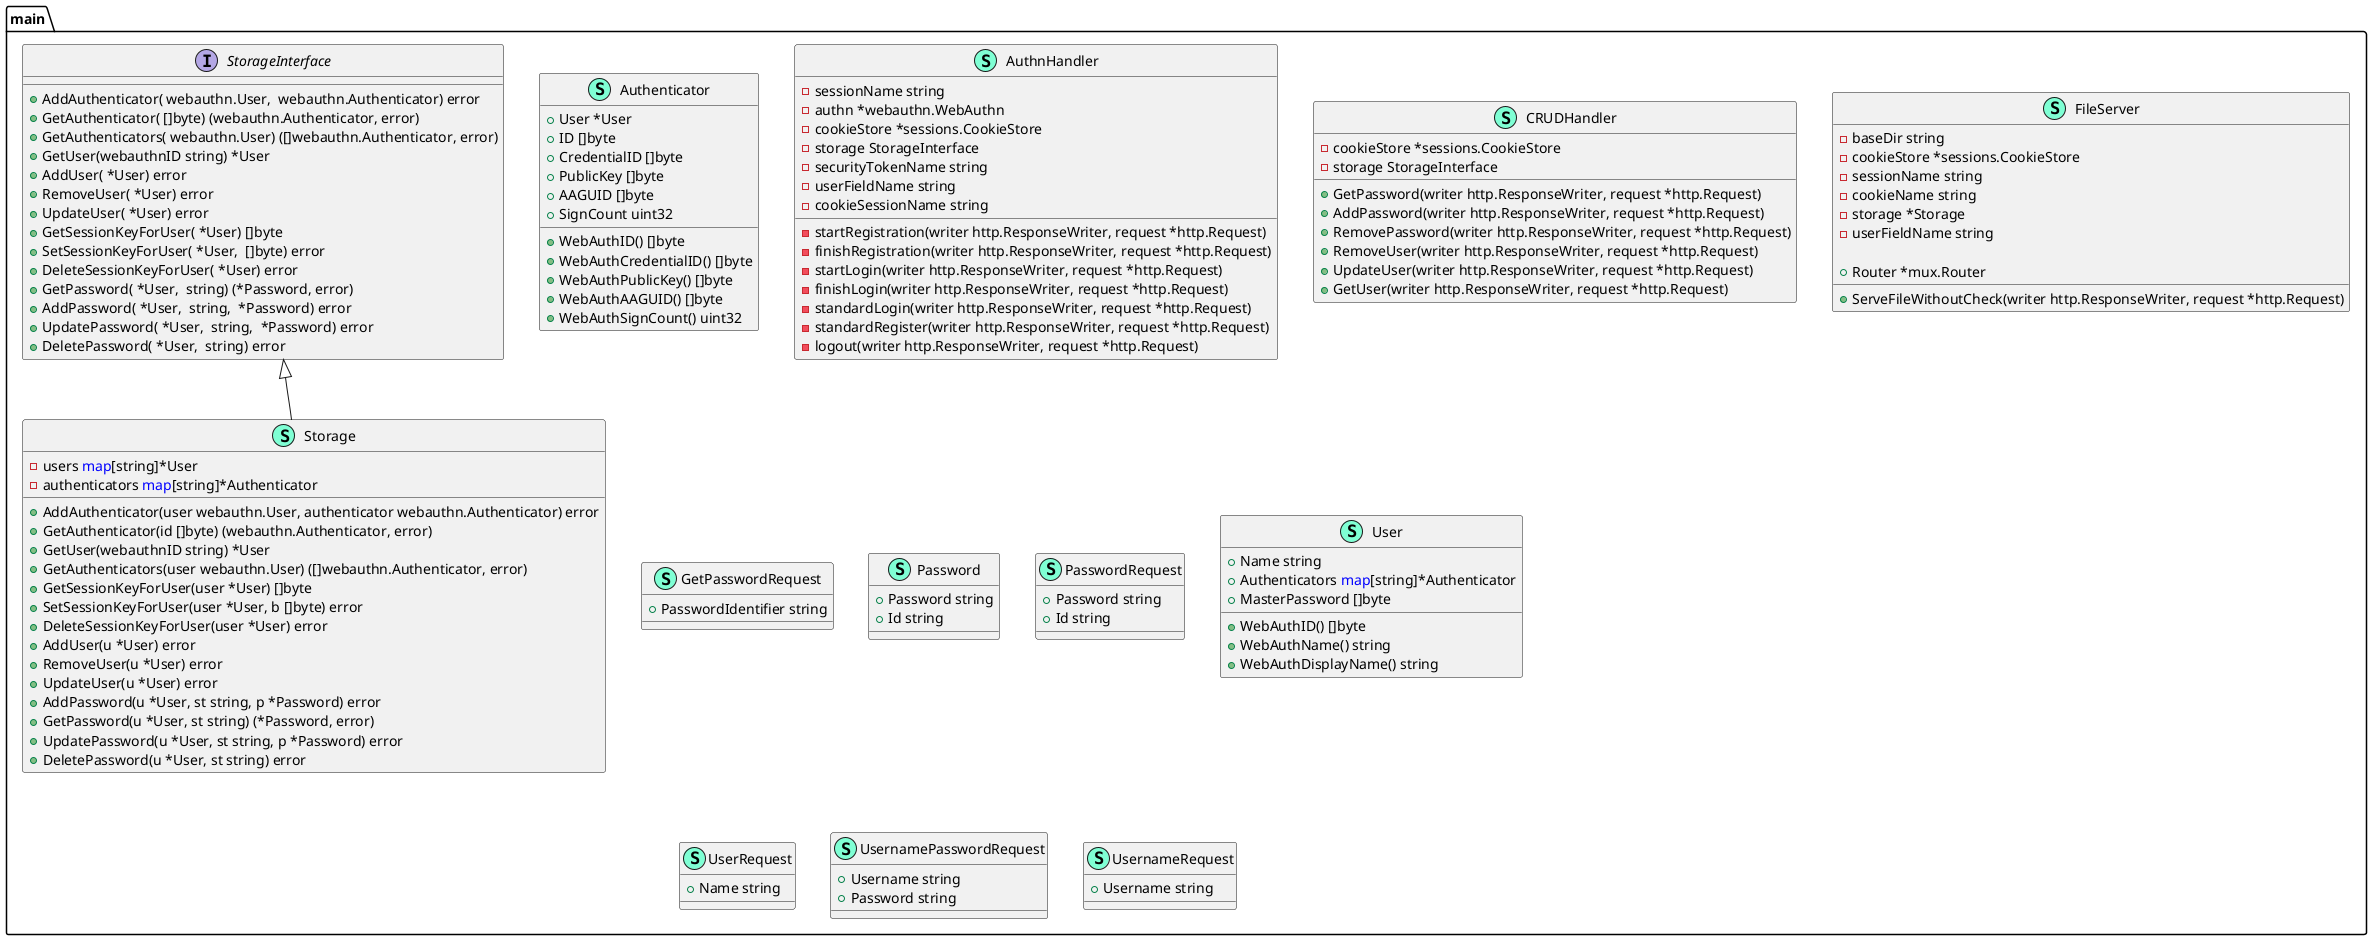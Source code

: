 @startuml
namespace main {
    class Authenticator << (S,Aquamarine) >> {
        + User *User
        + ID []byte
        + CredentialID []byte
        + PublicKey []byte
        + AAGUID []byte
        + SignCount uint32

        + WebAuthID() []byte
        + WebAuthCredentialID() []byte
        + WebAuthPublicKey() []byte
        + WebAuthAAGUID() []byte
        + WebAuthSignCount() uint32

    }
    class AuthnHandler << (S,Aquamarine) >> {
        - sessionName string
        - authn *webauthn.WebAuthn
        - cookieStore *sessions.CookieStore
        - storage StorageInterface
        - securityTokenName string
        - userFieldName string
        - cookieSessionName string

        - startRegistration(writer http.ResponseWriter, request *http.Request) 
        - finishRegistration(writer http.ResponseWriter, request *http.Request) 
        - startLogin(writer http.ResponseWriter, request *http.Request) 
        - finishLogin(writer http.ResponseWriter, request *http.Request) 
        - standardLogin(writer http.ResponseWriter, request *http.Request) 
        - standardRegister(writer http.ResponseWriter, request *http.Request) 
        - logout(writer http.ResponseWriter, request *http.Request) 

    }
    class CRUDHandler << (S,Aquamarine) >> {
        - cookieStore *sessions.CookieStore
        - storage StorageInterface

        + GetPassword(writer http.ResponseWriter, request *http.Request) 
        + AddPassword(writer http.ResponseWriter, request *http.Request) 
        + RemovePassword(writer http.ResponseWriter, request *http.Request) 
        + RemoveUser(writer http.ResponseWriter, request *http.Request) 
        + UpdateUser(writer http.ResponseWriter, request *http.Request) 
        + GetUser(writer http.ResponseWriter, request *http.Request) 

    }
    class FileServer << (S,Aquamarine) >> {
        - baseDir string
        - cookieStore *sessions.CookieStore
        - sessionName string
        - cookieName string
        - storage *Storage
        - userFieldName string

        + Router *mux.Router

        + ServeFileWithoutCheck(writer http.ResponseWriter, request *http.Request) 

    }
    class GetPasswordRequest << (S,Aquamarine) >> {
        + PasswordIdentifier string

    }
    class Password << (S,Aquamarine) >> {
        + Password string
        + Id string

    }
    class PasswordRequest << (S,Aquamarine) >> {
        + Password string
        + Id string

    }
    class Storage << (S,Aquamarine) >> {
        - users <font color=blue>map</font>[string]*User
        - authenticators <font color=blue>map</font>[string]*Authenticator

        + AddAuthenticator(user webauthn.User, authenticator webauthn.Authenticator) error
        + GetAuthenticator(id []byte) (webauthn.Authenticator, error)
        + GetUser(webauthnID string) *User
        + GetAuthenticators(user webauthn.User) ([]webauthn.Authenticator, error)
        + GetSessionKeyForUser(user *User) []byte
        + SetSessionKeyForUser(user *User, b []byte) error
        + DeleteSessionKeyForUser(user *User) error
        + AddUser(u *User) error
        + RemoveUser(u *User) error
        + UpdateUser(u *User) error
        + AddPassword(u *User, st string, p *Password) error
        + GetPassword(u *User, st string) (*Password, error)
        + UpdatePassword(u *User, st string, p *Password) error
        + DeletePassword(u *User, st string) error

    }
    interface StorageInterface  {
        + AddAuthenticator( webauthn.User,  webauthn.Authenticator) error
        + GetAuthenticator( []byte) (webauthn.Authenticator, error)
        + GetAuthenticators( webauthn.User) ([]webauthn.Authenticator, error)
        + GetUser(webauthnID string) *User
        + AddUser( *User) error
        + RemoveUser( *User) error
        + UpdateUser( *User) error
        + GetSessionKeyForUser( *User) []byte
        + SetSessionKeyForUser( *User,  []byte) error
        + DeleteSessionKeyForUser( *User) error
        + GetPassword( *User,  string) (*Password, error)
        + AddPassword( *User,  string,  *Password) error
        + UpdatePassword( *User,  string,  *Password) error
        + DeletePassword( *User,  string) error

    }
    class User << (S,Aquamarine) >> {
        + Name string
        + Authenticators <font color=blue>map</font>[string]*Authenticator
        + MasterPassword []byte

        + WebAuthID() []byte
        + WebAuthName() string
        + WebAuthDisplayName() string

    }
    class UserRequest << (S,Aquamarine) >> {
        + Name string

    }
    class UsernamePasswordRequest << (S,Aquamarine) >> {
        + Username string
        + Password string

    }
    class UsernameRequest << (S,Aquamarine) >> {
        + Username string

    }
}

"main.StorageInterface" <|-- "main.Storage"

@enduml
